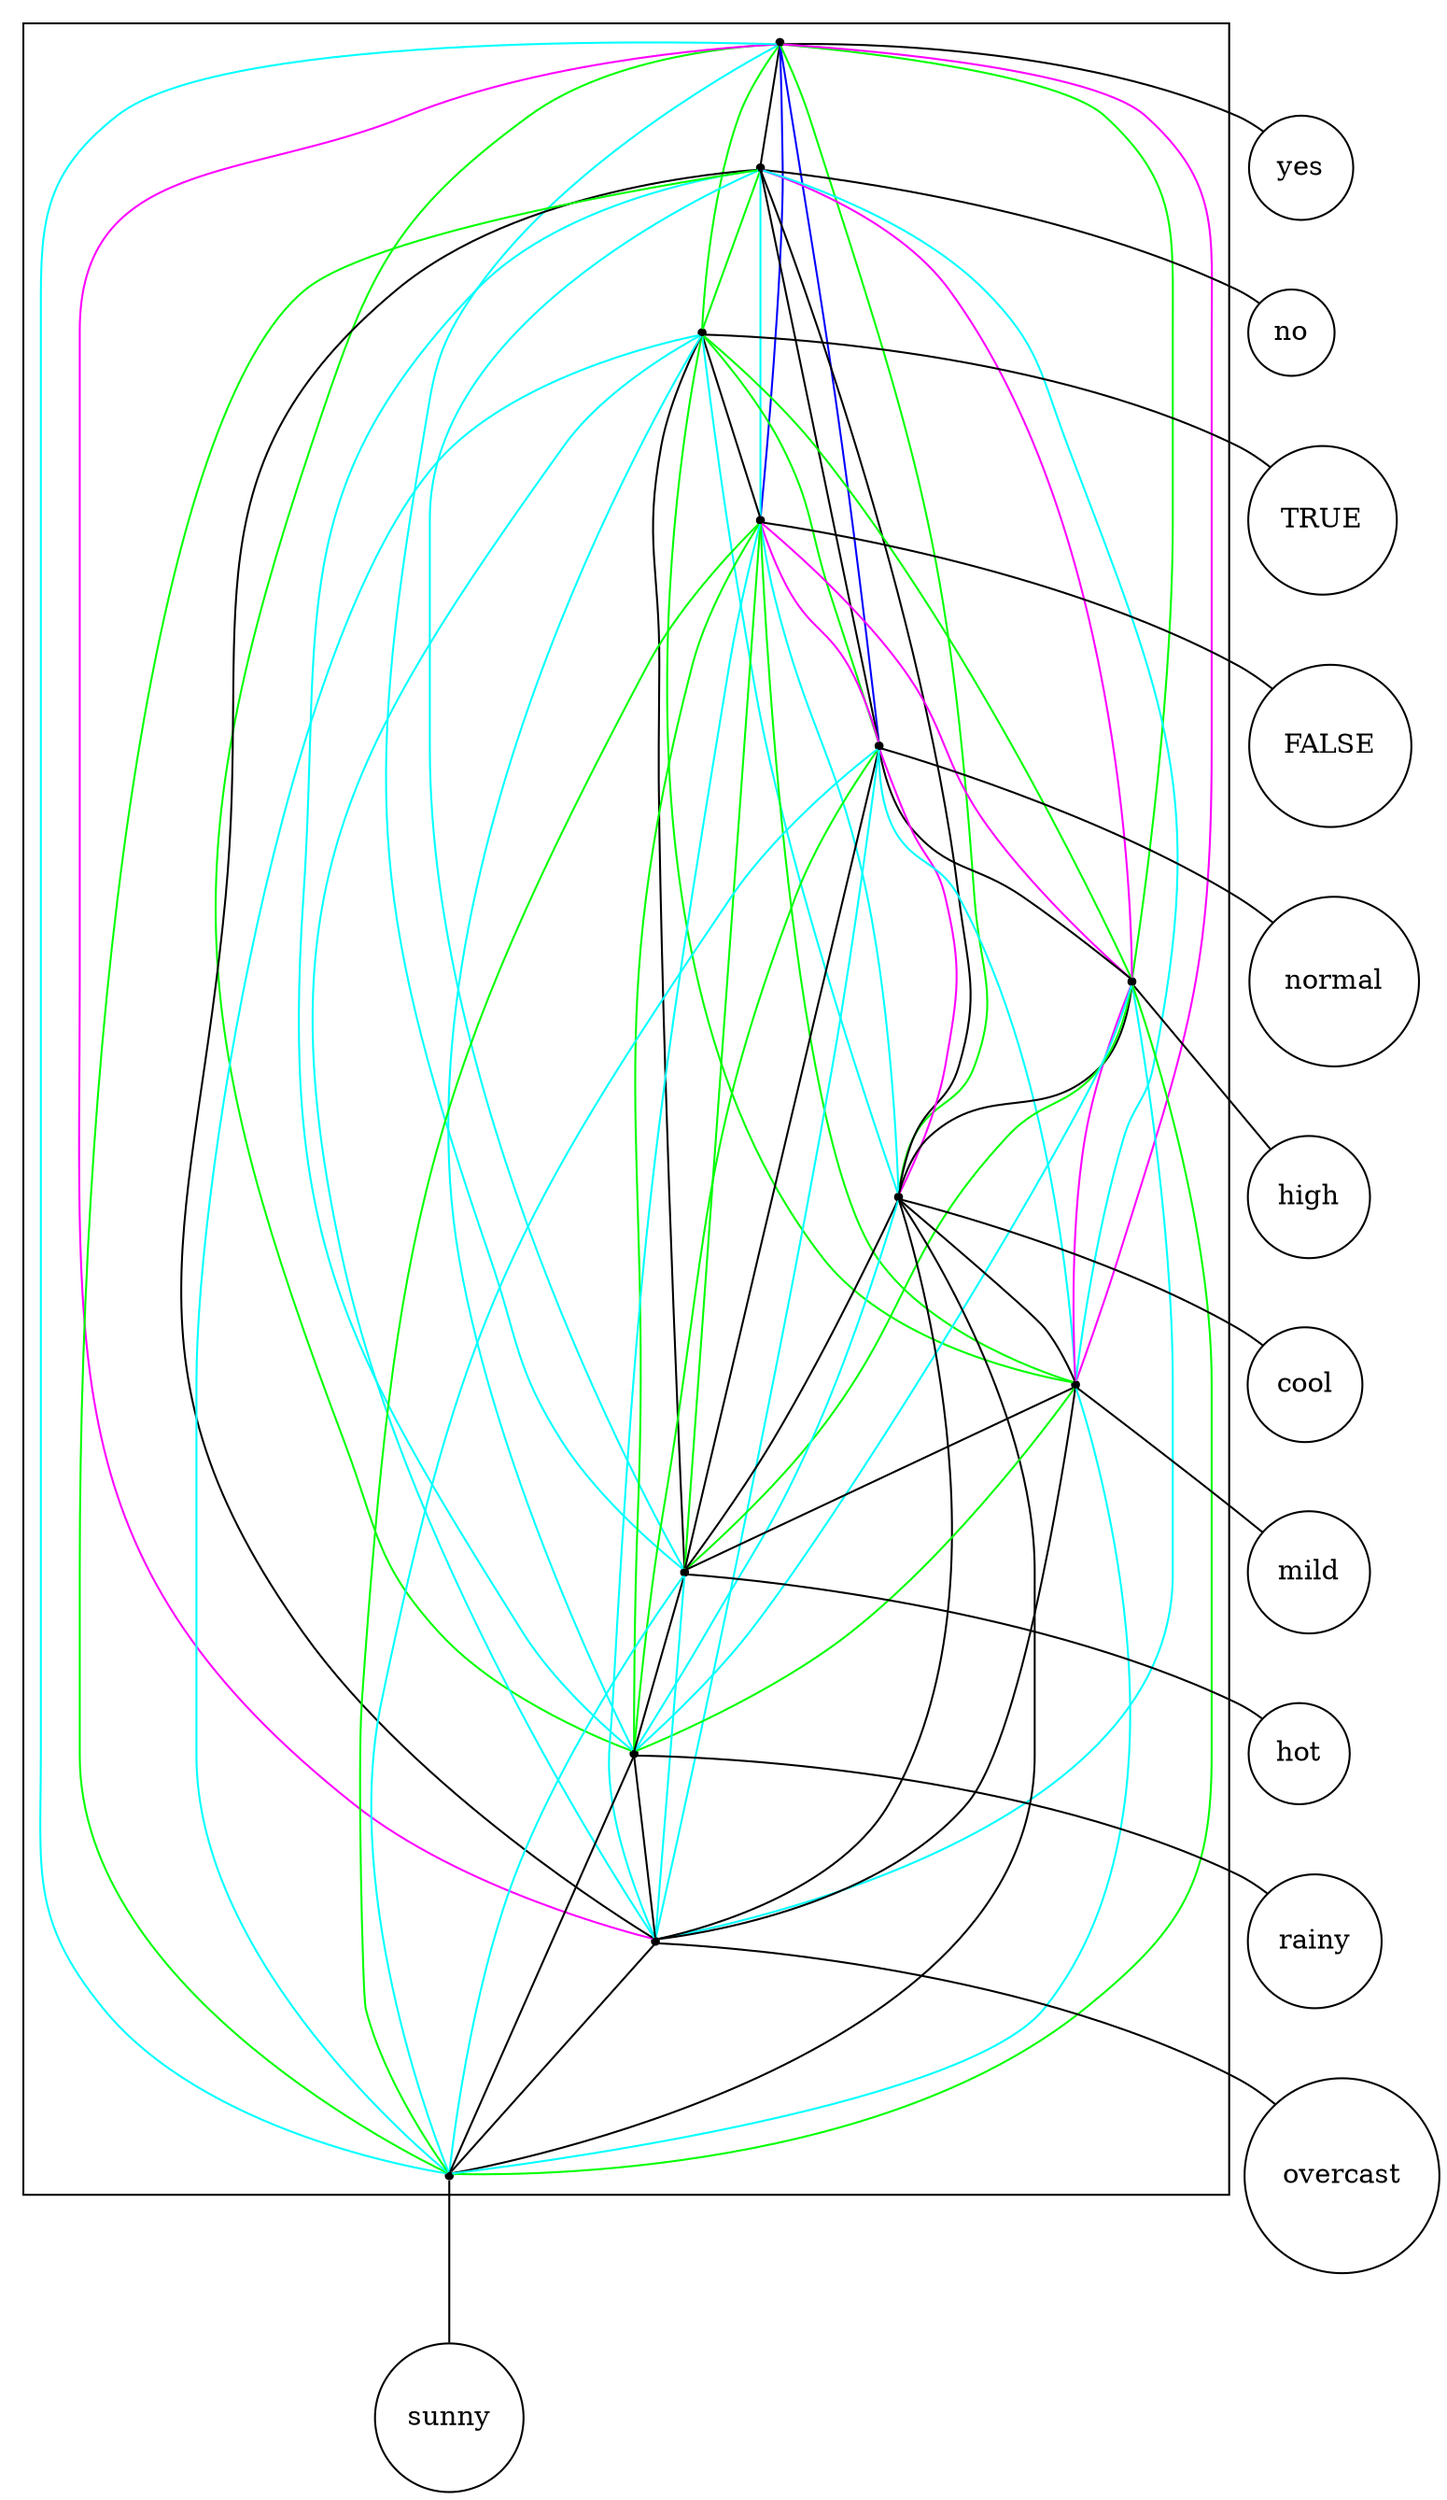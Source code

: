 strict digraph "linear_2-structure" {
compound=true;
fontname=Verdana;
fontsize=12;
newrank=true;
node [shape=circle];
yes;
no;
TRUE;
FALSE;
normal;
high;
cool;
mild;
hot;
rainy;
overcast;
sunny;
subgraph cluster_highnosunnymildnormalyesTRUErainycoolhotFALSEovercast {
node [shape=point];
s_yes -> s_no  [color=black, arrowhead=none];
s_yes -> s_TRUE  [color=green, arrowhead=none];
s_yes -> s_FALSE  [color=blue, arrowhead=none];
s_yes -> s_normal  [color=blue, arrowhead=none];
s_yes -> s_high  [color=green, arrowhead=none];
s_yes -> s_cool  [color=green, arrowhead=none];
s_yes -> s_mild  [color=magenta, arrowhead=none];
s_yes -> s_hot  [color=cyan, arrowhead=none];
s_yes -> s_rainy  [color=green, arrowhead=none];
s_yes -> s_overcast  [color=magenta, arrowhead=none];
s_yes -> s_sunny  [color=cyan, arrowhead=none];
s_no -> s_TRUE  [color=green, arrowhead=none];
s_no -> s_FALSE  [color=cyan, arrowhead=none];
s_no -> s_normal  [color=black, arrowhead=none];
s_no -> s_high  [color=magenta, arrowhead=none];
s_no -> s_cool  [color=black, arrowhead=none];
s_no -> s_mild  [color=cyan, arrowhead=none];
s_no -> s_hot  [color=cyan, arrowhead=none];
s_no -> s_rainy  [color=cyan, arrowhead=none];
s_no -> s_overcast  [color=black, arrowhead=none];
s_no -> s_sunny  [color=green, arrowhead=none];
s_TRUE -> s_FALSE  [color=black, arrowhead=none];
s_TRUE -> s_normal  [color=green, arrowhead=none];
s_TRUE -> s_high  [color=green, arrowhead=none];
s_TRUE -> s_cool  [color=cyan, arrowhead=none];
s_TRUE -> s_mild  [color=green, arrowhead=none];
s_TRUE -> s_hot  [color=black, arrowhead=none];
s_TRUE -> s_rainy  [color=cyan, arrowhead=none];
s_TRUE -> s_overcast  [color=cyan, arrowhead=none];
s_TRUE -> s_sunny  [color=cyan, arrowhead=none];
s_FALSE -> s_normal  [color=magenta, arrowhead=none];
s_FALSE -> s_high  [color=magenta, arrowhead=none];
s_FALSE -> s_cool  [color=cyan, arrowhead=none];
s_FALSE -> s_mild  [color=green, arrowhead=none];
s_FALSE -> s_hot  [color=green, arrowhead=none];
s_FALSE -> s_rainy  [color=green, arrowhead=none];
s_FALSE -> s_overcast  [color=cyan, arrowhead=none];
s_FALSE -> s_sunny  [color=green, arrowhead=none];
s_normal -> s_high  [color=black, arrowhead=none];
s_normal -> s_cool  [color=magenta, arrowhead=none];
s_normal -> s_mild  [color=cyan, arrowhead=none];
s_normal -> s_hot  [color=black, arrowhead=none];
s_normal -> s_rainy  [color=green, arrowhead=none];
s_normal -> s_overcast  [color=cyan, arrowhead=none];
s_normal -> s_sunny  [color=cyan, arrowhead=none];
s_high -> s_cool  [color=black, arrowhead=none];
s_high -> s_mild  [color=magenta, arrowhead=none];
s_high -> s_hot  [color=green, arrowhead=none];
s_high -> s_rainy  [color=cyan, arrowhead=none];
s_high -> s_overcast  [color=cyan, arrowhead=none];
s_high -> s_sunny  [color=green, arrowhead=none];
s_cool -> s_mild  [color=black, arrowhead=none];
s_cool -> s_hot  [color=black, arrowhead=none];
s_cool -> s_rainy  [color=cyan, arrowhead=none];
s_cool -> s_overcast  [color=black, arrowhead=none];
s_cool -> s_sunny  [color=black, arrowhead=none];
s_mild -> s_hot  [color=black, arrowhead=none];
s_mild -> s_rainy  [color=green, arrowhead=none];
s_mild -> s_overcast  [color=black, arrowhead=none];
s_mild -> s_sunny  [color=cyan, arrowhead=none];
s_hot -> s_rainy  [color=black, arrowhead=none];
s_hot -> s_overcast  [color=cyan, arrowhead=none];
s_hot -> s_sunny  [color=cyan, arrowhead=none];
s_rainy -> s_overcast  [color=black, arrowhead=none];
s_rainy -> s_sunny  [color=black, arrowhead=none];
s_overcast -> s_sunny  [color=black, arrowhead=none];
}

s_yes -> yes  [arrowhead=none];
s_no -> no  [arrowhead=none];
s_TRUE -> TRUE  [arrowhead=none];
s_FALSE -> FALSE  [arrowhead=none];
s_normal -> normal  [arrowhead=none];
s_high -> high  [arrowhead=none];
s_cool -> cool  [arrowhead=none];
s_mild -> mild  [arrowhead=none];
s_hot -> hot  [arrowhead=none];
s_rainy -> rainy  [arrowhead=none];
s_overcast -> overcast  [arrowhead=none];
s_sunny -> sunny  [arrowhead=none];
}
